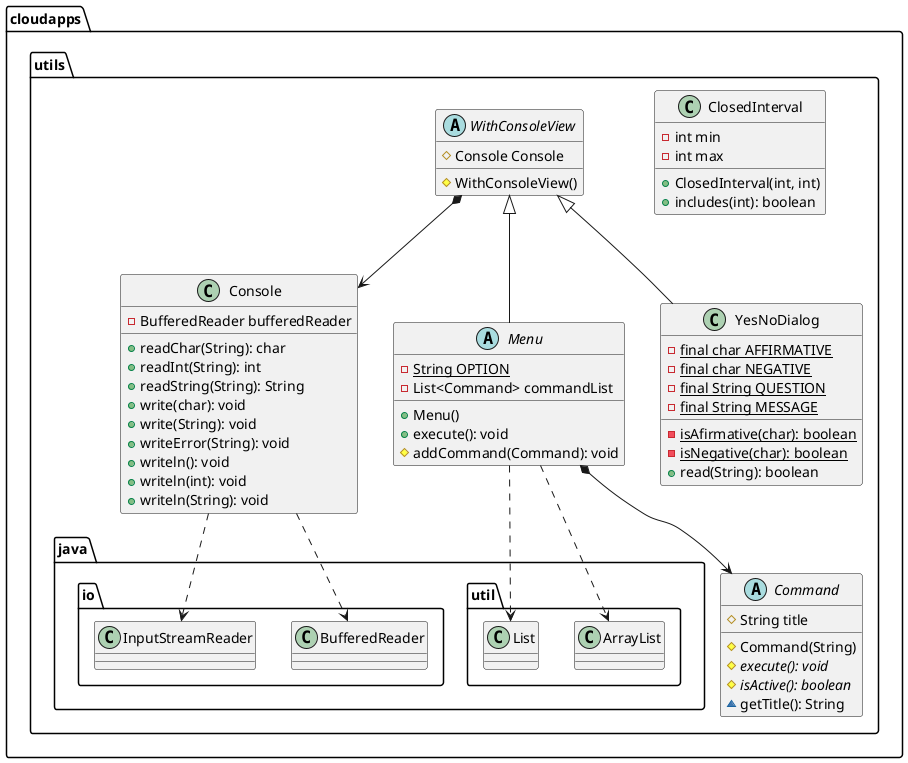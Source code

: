@startuml Package **cloudapps.utils**

package "cloudapps.utils" {
  
  class ClosedInterval {
    -int min
    -int max
    +ClosedInterval(int, int)
    +includes(int): boolean
  }

  abstract class Command {
    #String title
    #Command(String)
    #{abstract}execute(): void
    #{abstract}isActive(): boolean
    ~getTitle(): String
  }  

  class Console {
    -BufferedReader bufferedReader
    +readChar(String): char
    +readInt(String): int
    +readString(String): String
    +write(char): void
    +write(String): void
    +writeError(String): void
    +writeln(): void
    +writeln(int): void
    +writeln(String): void
  }

  abstract class Menu extends WithConsoleView {
    -{static}String OPTION
    -List<Command> commandList
    +Menu()
    +execute(): void
    #addCommand(Command): void
  }

  abstract class WithConsoleView {
    #Console Console
    #WithConsoleView()
  }
    
  class YesNoDialog extends WithConsoleView {
    -{static}final char AFFIRMATIVE
    -{static}final char NEGATIVE
    -{static}final String QUESTION
    -{static}final String MESSAGE
    -{static}isAfirmative(char): boolean
    -{static}isNegative(char): boolean
    +read(String): boolean
  }
  
  Console ..> java.io.BufferedReader
  Console ..> java.io.InputStreamReader

  WithConsoleView *--> Console
  
  Menu *--> Command
  Menu ..> java.util.ArrayList
  Menu ..> java.util.List

}

@enduml
